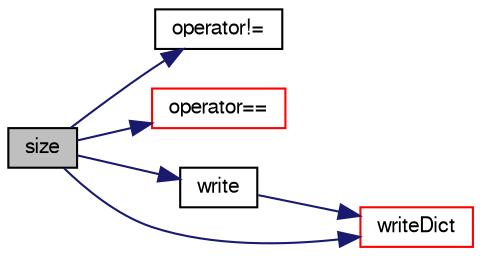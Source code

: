 digraph "size"
{
  bgcolor="transparent";
  edge [fontname="FreeSans",fontsize="10",labelfontname="FreeSans",labelfontsize="10"];
  node [fontname="FreeSans",fontsize="10",shape=record];
  rankdir="LR";
  Node79 [label="size",height=0.2,width=0.4,color="black", fillcolor="grey75", style="filled", fontcolor="black"];
  Node79 -> Node80 [color="midnightblue",fontsize="10",style="solid",fontname="FreeSans"];
  Node80 [label="operator!=",height=0.2,width=0.4,color="black",URL="$a29706.html#af9eaddc323a3679924304f5548e560de"];
  Node79 -> Node81 [color="midnightblue",fontsize="10",style="solid",fontname="FreeSans"];
  Node81 [label="operator==",height=0.2,width=0.4,color="red",URL="$a29706.html#a9a3f38a5130868bad1bca2ac65cb11f3",tooltip="compare. "];
  Node79 -> Node85 [color="midnightblue",fontsize="10",style="solid",fontname="FreeSans"];
  Node85 [label="write",height=0.2,width=0.4,color="black",URL="$a29706.html#a293fdfec8bdfbd5c3913ab4c9f3454ff",tooltip="Write. "];
  Node85 -> Node86 [color="midnightblue",fontsize="10",style="solid",fontname="FreeSans"];
  Node86 [label="writeDict",height=0.2,width=0.4,color="red",URL="$a29706.html#a99e013320e2bb0118f0c2857a9193f62",tooltip="Write dictionary. "];
  Node79 -> Node86 [color="midnightblue",fontsize="10",style="solid",fontname="FreeSans"];
}
